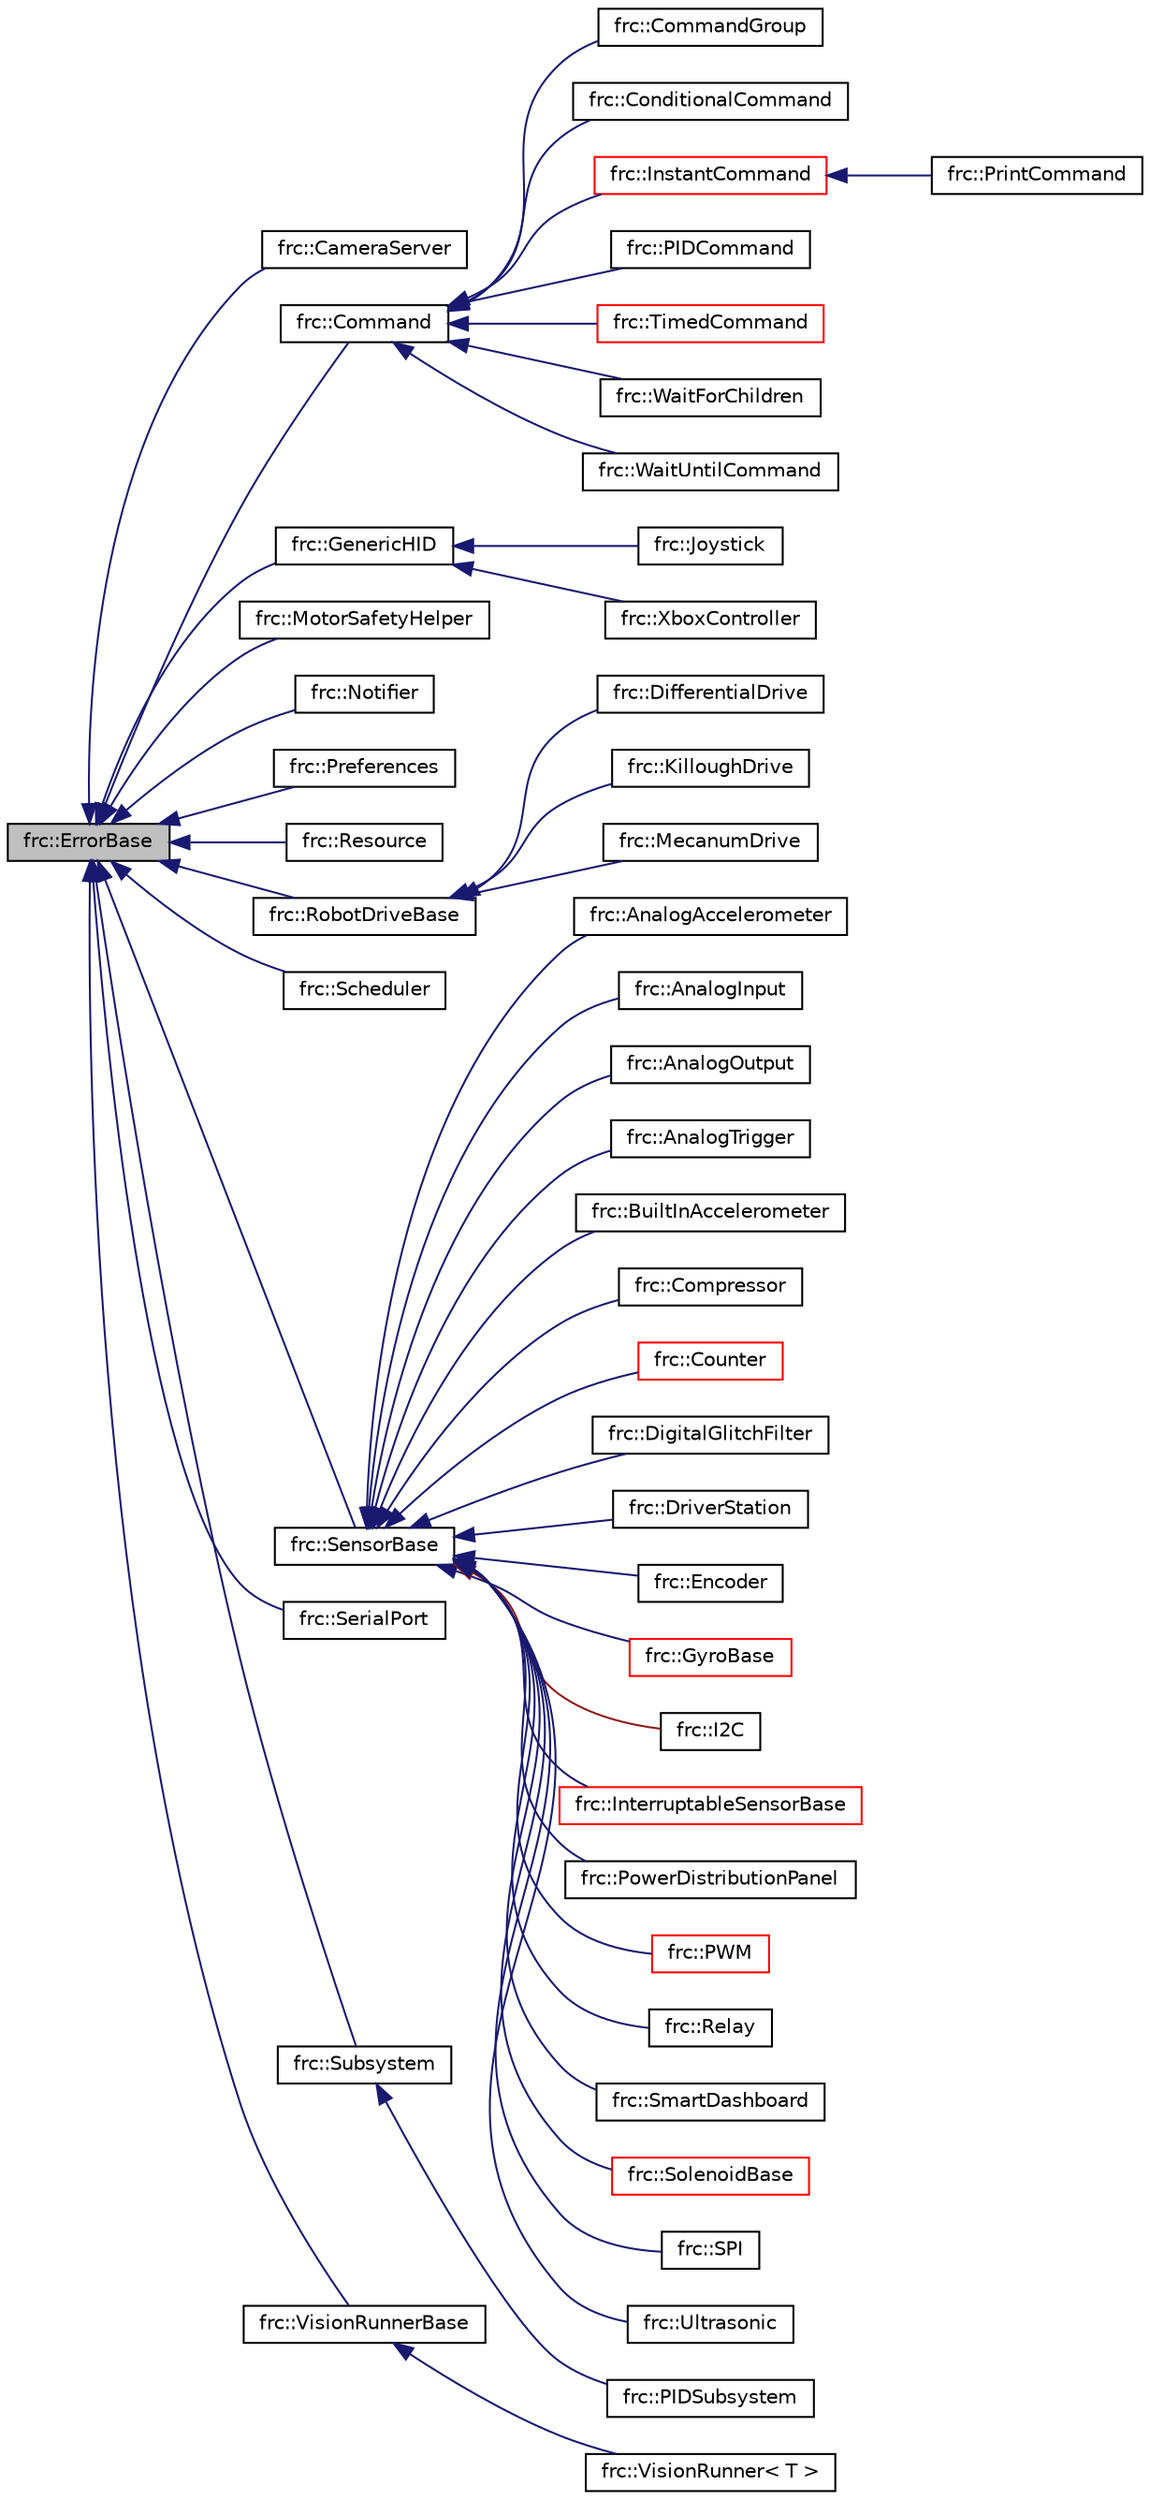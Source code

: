 digraph "frc::ErrorBase"
{
  edge [fontname="Helvetica",fontsize="10",labelfontname="Helvetica",labelfontsize="10"];
  node [fontname="Helvetica",fontsize="10",shape=record];
  rankdir="LR";
  Node1 [label="frc::ErrorBase",height=0.2,width=0.4,color="black", fillcolor="grey75", style="filled", fontcolor="black"];
  Node1 -> Node2 [dir="back",color="midnightblue",fontsize="10",style="solid",fontname="Helvetica"];
  Node2 [label="frc::CameraServer",height=0.2,width=0.4,color="black", fillcolor="white", style="filled",URL="$classfrc_1_1CameraServer.html",tooltip="Singleton class for creating and keeping camera servers. "];
  Node1 -> Node3 [dir="back",color="midnightblue",fontsize="10",style="solid",fontname="Helvetica"];
  Node3 [label="frc::Command",height=0.2,width=0.4,color="black", fillcolor="white", style="filled",URL="$classfrc_1_1Command.html",tooltip="The Command class is at the very core of the entire command framework. "];
  Node3 -> Node4 [dir="back",color="midnightblue",fontsize="10",style="solid",fontname="Helvetica"];
  Node4 [label="frc::CommandGroup",height=0.2,width=0.4,color="black", fillcolor="white", style="filled",URL="$classfrc_1_1CommandGroup.html",tooltip="A CommandGroup is a list of commands which are executed in sequence. "];
  Node3 -> Node5 [dir="back",color="midnightblue",fontsize="10",style="solid",fontname="Helvetica"];
  Node5 [label="frc::ConditionalCommand",height=0.2,width=0.4,color="black", fillcolor="white", style="filled",URL="$classfrc_1_1ConditionalCommand.html",tooltip="A ConditionalCommand is a Command that starts one of two commands. "];
  Node3 -> Node6 [dir="back",color="midnightblue",fontsize="10",style="solid",fontname="Helvetica"];
  Node6 [label="frc::InstantCommand",height=0.2,width=0.4,color="red", fillcolor="white", style="filled",URL="$classfrc_1_1InstantCommand.html",tooltip="This command will execute once, then finish immediately afterward. "];
  Node6 -> Node7 [dir="back",color="midnightblue",fontsize="10",style="solid",fontname="Helvetica"];
  Node7 [label="frc::PrintCommand",height=0.2,width=0.4,color="black", fillcolor="white", style="filled",URL="$classfrc_1_1PrintCommand.html"];
  Node3 -> Node8 [dir="back",color="midnightblue",fontsize="10",style="solid",fontname="Helvetica"];
  Node8 [label="frc::PIDCommand",height=0.2,width=0.4,color="black", fillcolor="white", style="filled",URL="$classfrc_1_1PIDCommand.html"];
  Node3 -> Node9 [dir="back",color="midnightblue",fontsize="10",style="solid",fontname="Helvetica"];
  Node9 [label="frc::TimedCommand",height=0.2,width=0.4,color="red", fillcolor="white", style="filled",URL="$classfrc_1_1TimedCommand.html",tooltip="A TimedCommand will wait for a timeout before finishing. "];
  Node3 -> Node10 [dir="back",color="midnightblue",fontsize="10",style="solid",fontname="Helvetica"];
  Node10 [label="frc::WaitForChildren",height=0.2,width=0.4,color="black", fillcolor="white", style="filled",URL="$classfrc_1_1WaitForChildren.html"];
  Node3 -> Node11 [dir="back",color="midnightblue",fontsize="10",style="solid",fontname="Helvetica"];
  Node11 [label="frc::WaitUntilCommand",height=0.2,width=0.4,color="black", fillcolor="white", style="filled",URL="$classfrc_1_1WaitUntilCommand.html"];
  Node1 -> Node12 [dir="back",color="midnightblue",fontsize="10",style="solid",fontname="Helvetica"];
  Node12 [label="frc::GenericHID",height=0.2,width=0.4,color="black", fillcolor="white", style="filled",URL="$classfrc_1_1GenericHID.html",tooltip="GenericHID Interface. "];
  Node12 -> Node13 [dir="back",color="midnightblue",fontsize="10",style="solid",fontname="Helvetica"];
  Node13 [label="frc::Joystick",height=0.2,width=0.4,color="black", fillcolor="white", style="filled",URL="$classfrc_1_1Joystick.html",tooltip="Handle input from standard Joysticks connected to the Driver Station. "];
  Node12 -> Node14 [dir="back",color="midnightblue",fontsize="10",style="solid",fontname="Helvetica"];
  Node14 [label="frc::XboxController",height=0.2,width=0.4,color="black", fillcolor="white", style="filled",URL="$classfrc_1_1XboxController.html",tooltip="Handle input from Xbox 360 or Xbox One controllers connected to the Driver Station. "];
  Node1 -> Node15 [dir="back",color="midnightblue",fontsize="10",style="solid",fontname="Helvetica"];
  Node15 [label="frc::MotorSafetyHelper",height=0.2,width=0.4,color="black", fillcolor="white", style="filled",URL="$classfrc_1_1MotorSafetyHelper.html"];
  Node1 -> Node16 [dir="back",color="midnightblue",fontsize="10",style="solid",fontname="Helvetica"];
  Node16 [label="frc::Notifier",height=0.2,width=0.4,color="black", fillcolor="white", style="filled",URL="$classfrc_1_1Notifier.html"];
  Node1 -> Node17 [dir="back",color="midnightblue",fontsize="10",style="solid",fontname="Helvetica"];
  Node17 [label="frc::Preferences",height=0.2,width=0.4,color="black", fillcolor="white", style="filled",URL="$classfrc_1_1Preferences.html",tooltip="The preferences class provides a relatively simple way to save important values to the roboRIO to acc..."];
  Node1 -> Node18 [dir="back",color="midnightblue",fontsize="10",style="solid",fontname="Helvetica"];
  Node18 [label="frc::Resource",height=0.2,width=0.4,color="black", fillcolor="white", style="filled",URL="$classfrc_1_1Resource.html",tooltip="The Resource class is a convenient way to track allocated resources. "];
  Node1 -> Node19 [dir="back",color="midnightblue",fontsize="10",style="solid",fontname="Helvetica"];
  Node19 [label="frc::RobotDriveBase",height=0.2,width=0.4,color="black", fillcolor="white", style="filled",URL="$classfrc_1_1RobotDriveBase.html",tooltip="Common base class for drive platforms. "];
  Node19 -> Node20 [dir="back",color="midnightblue",fontsize="10",style="solid",fontname="Helvetica"];
  Node20 [label="frc::DifferentialDrive",height=0.2,width=0.4,color="black", fillcolor="white", style="filled",URL="$classfrc_1_1DifferentialDrive.html",tooltip="A class for driving differential drive/skid-steer drive platforms such as the Kit of Parts drive base..."];
  Node19 -> Node21 [dir="back",color="midnightblue",fontsize="10",style="solid",fontname="Helvetica"];
  Node21 [label="frc::KilloughDrive",height=0.2,width=0.4,color="black", fillcolor="white", style="filled",URL="$classfrc_1_1KilloughDrive.html",tooltip="A class for driving Killough drive platforms. "];
  Node19 -> Node22 [dir="back",color="midnightblue",fontsize="10",style="solid",fontname="Helvetica"];
  Node22 [label="frc::MecanumDrive",height=0.2,width=0.4,color="black", fillcolor="white", style="filled",URL="$classfrc_1_1MecanumDrive.html",tooltip="A class for driving Mecanum drive platforms. "];
  Node1 -> Node23 [dir="back",color="midnightblue",fontsize="10",style="solid",fontname="Helvetica"];
  Node23 [label="frc::Scheduler",height=0.2,width=0.4,color="black", fillcolor="white", style="filled",URL="$classfrc_1_1Scheduler.html"];
  Node1 -> Node24 [dir="back",color="midnightblue",fontsize="10",style="solid",fontname="Helvetica"];
  Node24 [label="frc::SensorBase",height=0.2,width=0.4,color="black", fillcolor="white", style="filled",URL="$classfrc_1_1SensorBase.html",tooltip="Base class for all sensors. "];
  Node24 -> Node25 [dir="back",color="midnightblue",fontsize="10",style="solid",fontname="Helvetica"];
  Node25 [label="frc::AnalogAccelerometer",height=0.2,width=0.4,color="black", fillcolor="white", style="filled",URL="$classfrc_1_1AnalogAccelerometer.html",tooltip="Handle operation of an analog accelerometer. "];
  Node24 -> Node26 [dir="back",color="midnightblue",fontsize="10",style="solid",fontname="Helvetica"];
  Node26 [label="frc::AnalogInput",height=0.2,width=0.4,color="black", fillcolor="white", style="filled",URL="$classfrc_1_1AnalogInput.html",tooltip="Analog input class. "];
  Node24 -> Node27 [dir="back",color="midnightblue",fontsize="10",style="solid",fontname="Helvetica"];
  Node27 [label="frc::AnalogOutput",height=0.2,width=0.4,color="black", fillcolor="white", style="filled",URL="$classfrc_1_1AnalogOutput.html",tooltip="MXP analog output class. "];
  Node24 -> Node28 [dir="back",color="midnightblue",fontsize="10",style="solid",fontname="Helvetica"];
  Node28 [label="frc::AnalogTrigger",height=0.2,width=0.4,color="black", fillcolor="white", style="filled",URL="$classfrc_1_1AnalogTrigger.html"];
  Node24 -> Node29 [dir="back",color="midnightblue",fontsize="10",style="solid",fontname="Helvetica"];
  Node29 [label="frc::BuiltInAccelerometer",height=0.2,width=0.4,color="black", fillcolor="white", style="filled",URL="$classfrc_1_1BuiltInAccelerometer.html",tooltip="Built-in accelerometer. "];
  Node24 -> Node30 [dir="back",color="midnightblue",fontsize="10",style="solid",fontname="Helvetica"];
  Node30 [label="frc::Compressor",height=0.2,width=0.4,color="black", fillcolor="white", style="filled",URL="$classfrc_1_1Compressor.html",tooltip="Class for operating a compressor connected to a PCM (Pneumatic Control Module). "];
  Node24 -> Node31 [dir="back",color="midnightblue",fontsize="10",style="solid",fontname="Helvetica"];
  Node31 [label="frc::Counter",height=0.2,width=0.4,color="red", fillcolor="white", style="filled",URL="$classfrc_1_1Counter.html",tooltip="Class for counting the number of ticks on a digital input channel. "];
  Node24 -> Node32 [dir="back",color="midnightblue",fontsize="10",style="solid",fontname="Helvetica"];
  Node32 [label="frc::DigitalGlitchFilter",height=0.2,width=0.4,color="black", fillcolor="white", style="filled",URL="$classfrc_1_1DigitalGlitchFilter.html",tooltip="Class to enable glitch filtering on a set of digital inputs. "];
  Node24 -> Node33 [dir="back",color="midnightblue",fontsize="10",style="solid",fontname="Helvetica"];
  Node33 [label="frc::DriverStation",height=0.2,width=0.4,color="black", fillcolor="white", style="filled",URL="$classfrc_1_1DriverStation.html",tooltip="Provide access to the network communication data to / from the Driver Station. "];
  Node24 -> Node34 [dir="back",color="midnightblue",fontsize="10",style="solid",fontname="Helvetica"];
  Node34 [label="frc::Encoder",height=0.2,width=0.4,color="black", fillcolor="white", style="filled",URL="$classfrc_1_1Encoder.html",tooltip="Class to read quad encoders. "];
  Node24 -> Node35 [dir="back",color="midnightblue",fontsize="10",style="solid",fontname="Helvetica"];
  Node35 [label="frc::GyroBase",height=0.2,width=0.4,color="red", fillcolor="white", style="filled",URL="$classfrc_1_1GyroBase.html",tooltip="GyroBase is the common base class for Gyro implementations such as AnalogGyro. "];
  Node24 -> Node36 [dir="back",color="firebrick4",fontsize="10",style="solid",fontname="Helvetica"];
  Node36 [label="frc::I2C",height=0.2,width=0.4,color="black", fillcolor="white", style="filled",URL="$classfrc_1_1I2C.html",tooltip="I2C bus interface class. "];
  Node24 -> Node37 [dir="back",color="midnightblue",fontsize="10",style="solid",fontname="Helvetica"];
  Node37 [label="frc::InterruptableSensorBase",height=0.2,width=0.4,color="red", fillcolor="white", style="filled",URL="$classfrc_1_1InterruptableSensorBase.html"];
  Node24 -> Node38 [dir="back",color="midnightblue",fontsize="10",style="solid",fontname="Helvetica"];
  Node38 [label="frc::PowerDistributionPanel",height=0.2,width=0.4,color="black", fillcolor="white", style="filled",URL="$classfrc_1_1PowerDistributionPanel.html",tooltip="Class for getting voltage, current, temperature, power and energy from the CAN PDP. "];
  Node24 -> Node39 [dir="back",color="midnightblue",fontsize="10",style="solid",fontname="Helvetica"];
  Node39 [label="frc::PWM",height=0.2,width=0.4,color="red", fillcolor="white", style="filled",URL="$classfrc_1_1PWM.html",tooltip="Class implements the PWM generation in the FPGA. "];
  Node24 -> Node40 [dir="back",color="midnightblue",fontsize="10",style="solid",fontname="Helvetica"];
  Node40 [label="frc::Relay",height=0.2,width=0.4,color="black", fillcolor="white", style="filled",URL="$classfrc_1_1Relay.html",tooltip="Class for Spike style relay outputs. "];
  Node24 -> Node41 [dir="back",color="midnightblue",fontsize="10",style="solid",fontname="Helvetica"];
  Node41 [label="frc::SmartDashboard",height=0.2,width=0.4,color="black", fillcolor="white", style="filled",URL="$classfrc_1_1SmartDashboard.html"];
  Node24 -> Node42 [dir="back",color="midnightblue",fontsize="10",style="solid",fontname="Helvetica"];
  Node42 [label="frc::SolenoidBase",height=0.2,width=0.4,color="red", fillcolor="white", style="filled",URL="$classfrc_1_1SolenoidBase.html",tooltip="SolenoidBase class is the common base class for the Solenoid and DoubleSolenoid classes. "];
  Node24 -> Node43 [dir="back",color="midnightblue",fontsize="10",style="solid",fontname="Helvetica"];
  Node43 [label="frc::SPI",height=0.2,width=0.4,color="black", fillcolor="white", style="filled",URL="$classfrc_1_1SPI.html",tooltip="SPI bus interface class. "];
  Node24 -> Node44 [dir="back",color="midnightblue",fontsize="10",style="solid",fontname="Helvetica"];
  Node44 [label="frc::Ultrasonic",height=0.2,width=0.4,color="black", fillcolor="white", style="filled",URL="$classfrc_1_1Ultrasonic.html",tooltip="Ultrasonic rangefinder class. "];
  Node1 -> Node45 [dir="back",color="midnightblue",fontsize="10",style="solid",fontname="Helvetica"];
  Node45 [label="frc::SerialPort",height=0.2,width=0.4,color="black", fillcolor="white", style="filled",URL="$classfrc_1_1SerialPort.html",tooltip="Driver for the RS-232 serial port on the roboRIO. "];
  Node1 -> Node46 [dir="back",color="midnightblue",fontsize="10",style="solid",fontname="Helvetica"];
  Node46 [label="frc::Subsystem",height=0.2,width=0.4,color="black", fillcolor="white", style="filled",URL="$classfrc_1_1Subsystem.html"];
  Node46 -> Node47 [dir="back",color="midnightblue",fontsize="10",style="solid",fontname="Helvetica"];
  Node47 [label="frc::PIDSubsystem",height=0.2,width=0.4,color="black", fillcolor="white", style="filled",URL="$classfrc_1_1PIDSubsystem.html",tooltip="This class is designed to handle the case where there is a Subsystem which uses a single PIDControlle..."];
  Node1 -> Node48 [dir="back",color="midnightblue",fontsize="10",style="solid",fontname="Helvetica"];
  Node48 [label="frc::VisionRunnerBase",height=0.2,width=0.4,color="black", fillcolor="white", style="filled",URL="$classfrc_1_1VisionRunnerBase.html",tooltip="Non-template base class for VisionRunner. "];
  Node48 -> Node49 [dir="back",color="midnightblue",fontsize="10",style="solid",fontname="Helvetica"];
  Node49 [label="frc::VisionRunner\< T \>",height=0.2,width=0.4,color="black", fillcolor="white", style="filled",URL="$classfrc_1_1VisionRunner.html",tooltip="A vision runner is a convenient wrapper object to make it easy to run vision pipelines from robot cod..."];
}
